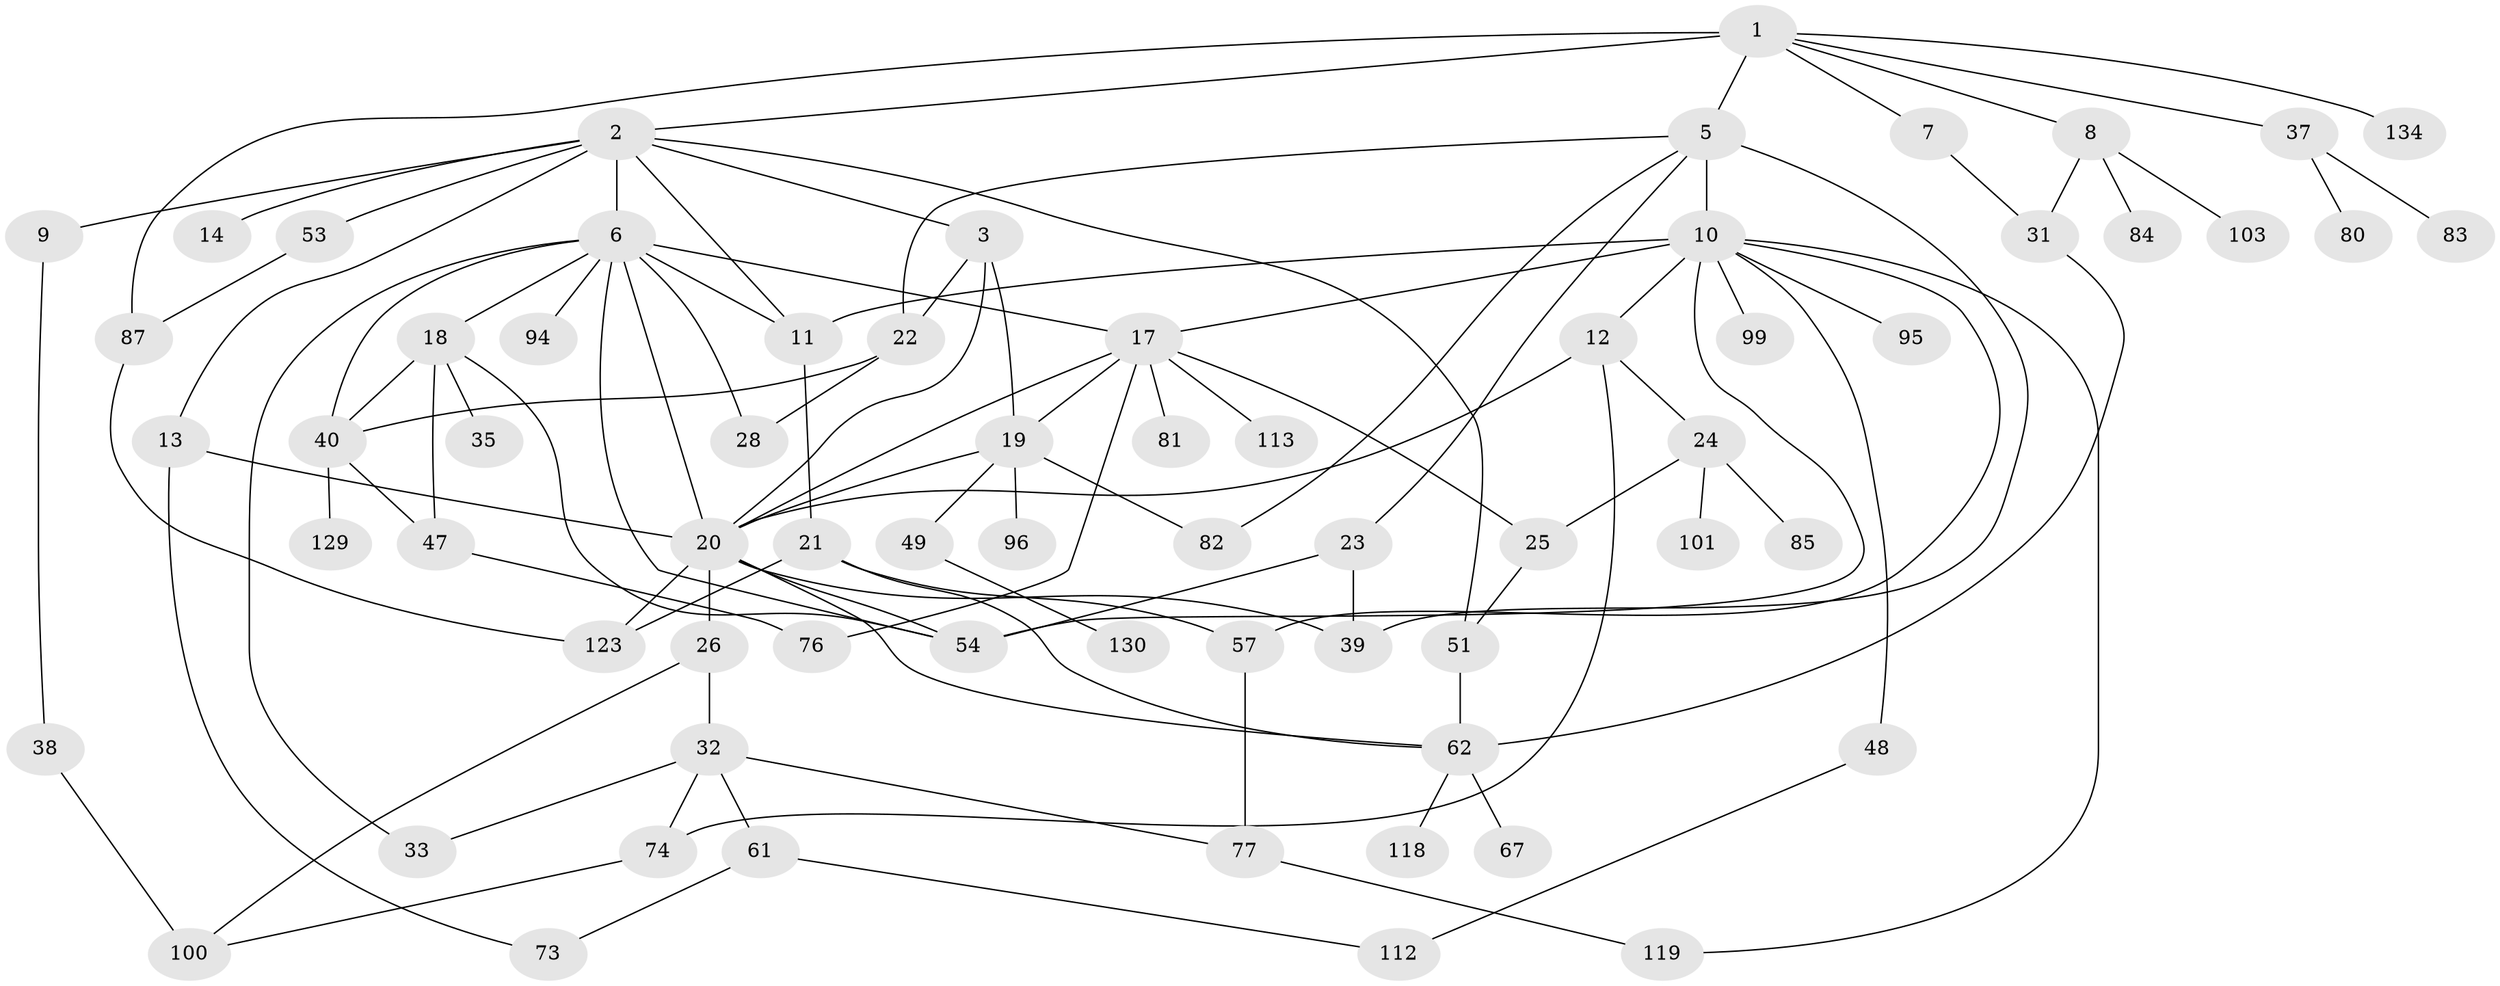 // original degree distribution, {5: 0.058823529411764705, 9: 0.007352941176470588, 3: 0.27941176470588236, 7: 0.022058823529411766, 4: 0.125, 2: 0.2647058823529412, 6: 0.007352941176470588, 1: 0.23529411764705882}
// Generated by graph-tools (version 1.1) at 2025/13/03/09/25 04:13:23]
// undirected, 68 vertices, 107 edges
graph export_dot {
graph [start="1"]
  node [color=gray90,style=filled];
  1 [super="+4"];
  2;
  3 [super="+56"];
  5 [super="+105+90+58"];
  6 [super="+15"];
  7 [super="+34"];
  8;
  9;
  10 [super="+27+46+16+45+78"];
  11 [super="+117"];
  12 [super="+50"];
  13;
  14 [super="+122"];
  17 [super="+106+36"];
  18;
  19 [super="+41"];
  20 [super="+97+29"];
  21 [super="+111"];
  22;
  23;
  24 [super="+64"];
  25;
  26;
  28;
  31 [super="+68"];
  32 [super="+52"];
  33 [super="+115"];
  35;
  37 [super="+131"];
  38;
  39 [super="+43"];
  40 [super="+110+75+108"];
  47 [super="+69"];
  48 [super="+104"];
  49;
  51 [super="+71+72"];
  53;
  54 [super="+102+86"];
  57 [super="+136"];
  61 [super="+91"];
  62 [super="+65"];
  67;
  73;
  74 [super="+93"];
  76 [super="+121+125"];
  77;
  80 [super="+109"];
  81;
  82;
  83;
  84 [super="+126"];
  85 [super="+120"];
  87 [super="+89"];
  94;
  95;
  96;
  99;
  100;
  101;
  103;
  112;
  113;
  118;
  119;
  123;
  129;
  130;
  134;
  1 -- 2;
  1 -- 7;
  1 -- 37;
  1 -- 87 [weight=2];
  1 -- 5;
  1 -- 134;
  1 -- 8;
  2 -- 3;
  2 -- 6;
  2 -- 9;
  2 -- 11;
  2 -- 13;
  2 -- 14;
  2 -- 51;
  2 -- 53;
  3 -- 19;
  3 -- 22 [weight=2];
  3 -- 20;
  5 -- 10 [weight=2];
  5 -- 22;
  5 -- 23;
  5 -- 39;
  5 -- 82;
  6 -- 94;
  6 -- 33;
  6 -- 11;
  6 -- 17;
  6 -- 18;
  6 -- 28;
  6 -- 54;
  6 -- 40;
  6 -- 20;
  7 -- 31;
  8 -- 84;
  8 -- 103;
  8 -- 31;
  9 -- 38;
  10 -- 12;
  10 -- 48;
  10 -- 54;
  10 -- 119;
  10 -- 17;
  10 -- 11;
  10 -- 99;
  10 -- 95;
  10 -- 57;
  11 -- 21;
  12 -- 24;
  12 -- 74;
  12 -- 20;
  13 -- 20;
  13 -- 73;
  17 -- 19;
  17 -- 25;
  17 -- 81;
  17 -- 113;
  17 -- 76;
  17 -- 20;
  18 -- 35;
  18 -- 47;
  18 -- 40;
  18 -- 54;
  19 -- 82;
  19 -- 96;
  19 -- 49;
  19 -- 20;
  20 -- 26 [weight=2];
  20 -- 54;
  20 -- 62;
  20 -- 123 [weight=2];
  20 -- 39;
  21 -- 57;
  21 -- 123;
  21 -- 62;
  22 -- 28;
  22 -- 40;
  23 -- 39;
  23 -- 54;
  24 -- 85;
  24 -- 101;
  24 -- 25;
  25 -- 51;
  26 -- 32;
  26 -- 100;
  31 -- 62;
  32 -- 33;
  32 -- 74;
  32 -- 61;
  32 -- 77;
  37 -- 80;
  37 -- 83;
  38 -- 100;
  40 -- 129;
  40 -- 47;
  47 -- 76;
  48 -- 112;
  49 -- 130;
  51 -- 62 [weight=2];
  53 -- 87;
  57 -- 77;
  61 -- 112;
  61 -- 73;
  62 -- 67;
  62 -- 118;
  74 -- 100;
  77 -- 119;
  87 -- 123;
}
